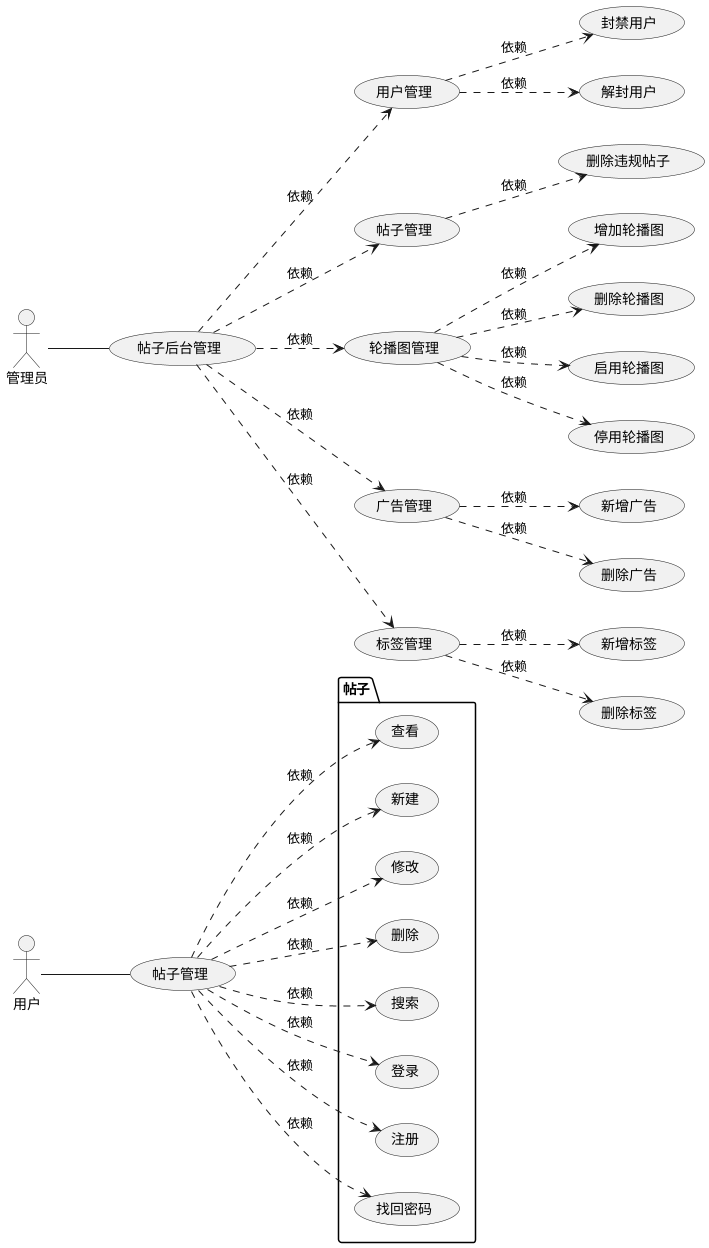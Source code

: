 @startuml
left to right direction
actor 用户 as u
actor 管理员 as g

usecase "帖子管理" as p

package 帖子{
    usecase "查看" as p1
    usecase "新建" as p2
    usecase "修改" as p3
    usecase "删除" as p4
    usecase "搜索" as p5
    usecase "登录" as p6
    usecase 注册 as p7
    usecase 找回密码 as p8
}



usecase "帖子后台管理" as pd

 usecase 用户管理 as pd1
 usecase 帖子管理 as pd2
 usecase 轮播图管理 as pd3
 usecase 广告管理 as pd4
 usecase 标签管理 as pd5


usecase 封禁用户 as pd1_1
usecase 解封用户 as pd1_2

usecase 删除违规帖子 as pd2_1

usecase 增加轮播图 as pd3_1
usecase 删除轮播图 as pd3_2
usecase 启用轮播图 as pd3_3
usecase 停用轮播图 as pd3_4

usecase 新增广告 as pd4_1
usecase 删除广告 as pd4_2


usecase 新增标签 as pd5_1
usecase 删除标签 as pd5_2


u -- p
p ..> p1:依赖
p ..> p2:依赖
p ..> p3:依赖
p ..> p4:依赖
p ..> p5:依赖
p ..> p6:依赖
p ..> p7:依赖
p ..> p8:依赖

g -- pd
pd ..> pd1:依赖
pd ..> pd2:依赖
pd ..> pd3:依赖
pd ..> pd4:依赖
pd ..> pd5:依赖

pd1 ..> pd1_1:依赖
pd1 ..> pd1_2:依赖

pd2 ..> pd2_1:依赖

pd3 ..> pd3_1:依赖
pd3 ..> pd3_2:依赖
pd3 ..> pd3_3:依赖
pd3 ..> pd3_4:依赖


pd4 ..> pd4_1:依赖
pd4 ..> pd4_2:依赖

pd5 ..> pd5_1:依赖
pd5 ..> pd5_2:依赖

@enduml
